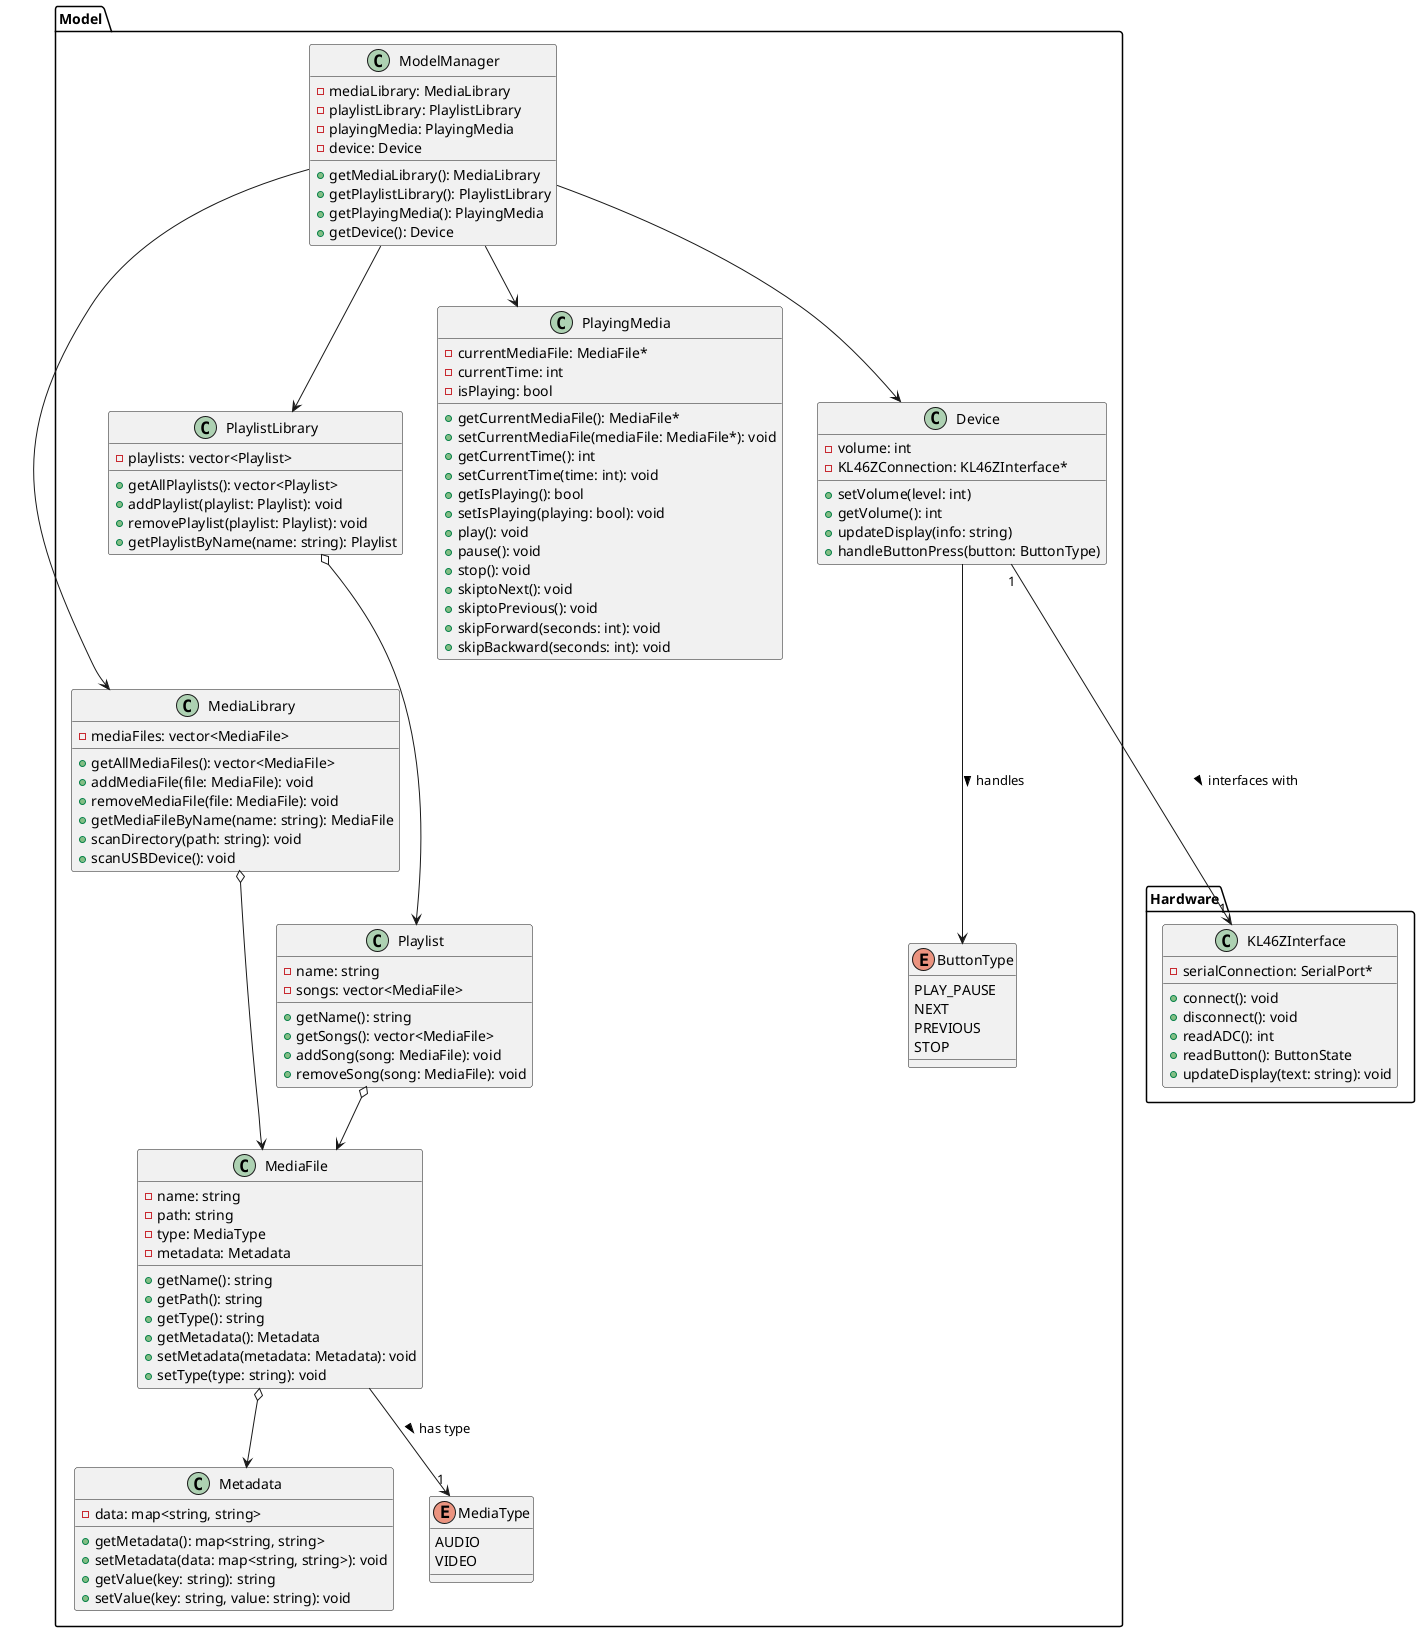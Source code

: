 @startuml Model
package Model {
    class MediaFile {
        - name: string
        - path: string
        - type: MediaType
        - metadata: Metadata

        + getName(): string
        + getPath(): string
        + getType(): string
        + getMetadata(): Metadata
        + setMetadata(metadata: Metadata): void
        + setType(type: string): void
    }

    class Playlist {
        - name: string
        - songs: vector<MediaFile>

        + getName(): string
        + getSongs(): vector<MediaFile>
        + addSong(song: MediaFile): void
        + removeSong(song: MediaFile): void
    }

    class MediaLibrary {
        - mediaFiles: vector<MediaFile>

        + getAllMediaFiles(): vector<MediaFile>
        + addMediaFile(file: MediaFile): void
        + removeMediaFile(file: MediaFile): void
        + getMediaFileByName(name: string): MediaFile
        + scanDirectory(path: string): void
        + scanUSBDevice(): void
    }

    class PlaylistLibrary {
        - playlists: vector<Playlist>

        + getAllPlaylists(): vector<Playlist>
        + addPlaylist(playlist: Playlist): void
        + removePlaylist(playlist: Playlist): void
        + getPlaylistByName(name: string): Playlist
    }

    class ModelManager {
        - mediaLibrary: MediaLibrary
        - playlistLibrary: PlaylistLibrary
        - playingMedia: PlayingMedia
        - device: Device

        + getMediaLibrary(): MediaLibrary
        + getPlaylistLibrary(): PlaylistLibrary
        + getPlayingMedia(): PlayingMedia
        + getDevice(): Device
    }

    class PlayingMedia {
        - currentMediaFile: MediaFile*
        - currentTime: int
        - isPlaying: bool

        + getCurrentMediaFile(): MediaFile*
        + setCurrentMediaFile(mediaFile: MediaFile*): void
        + getCurrentTime(): int
        + setCurrentTime(time: int): void
        + getIsPlaying(): bool
        + setIsPlaying(playing: bool): void
        + play(): void
        + pause(): void
        + stop(): void
        + skiptoNext(): void
        + skiptoPrevious(): void
        + skipForward(seconds: int): void
        + skipBackward(seconds: int): void
    }

    class Metadata {
        - data: map<string, string>

        + getMetadata(): map<string, string>
        + setMetadata(data: map<string, string>): void
        + getValue(key: string): string
        + setValue(key: string, value: string): void
    }

    class Device {
        - volume: int
        - KL46ZConnection: KL46ZInterface*
        + setVolume(level: int)
        + getVolume(): int
        + updateDisplay(info: string)
        + handleButtonPress(button: ButtonType)
    }

    enum ButtonType {
        PLAY_PAUSE
        NEXT
        PREVIOUS
        STOP
    }

    Device --> ButtonType : handles >

    enum MediaType {
        AUDIO
        VIDEO
    }

    MediaFile --> "1" MediaType : has type >

    ModelManager --> PlayingMedia
    ModelManager --> MediaLibrary
    ModelManager --> PlaylistLibrary
    ModelManager --> Device
    MediaLibrary o--> MediaFile
    PlaylistLibrary o--> Playlist
    Playlist o--> MediaFile
    MediaFile o--> Metadata
}

package Hardware {
    class KL46ZInterface {
        - serialConnection: SerialPort*
        + connect(): void
        + disconnect(): void
        + readADC(): int
        + readButton(): ButtonState
        + updateDisplay(text: string): void
    }
    Device "1" --> "1" KL46ZInterface : interfaces with >
}

@enduml
